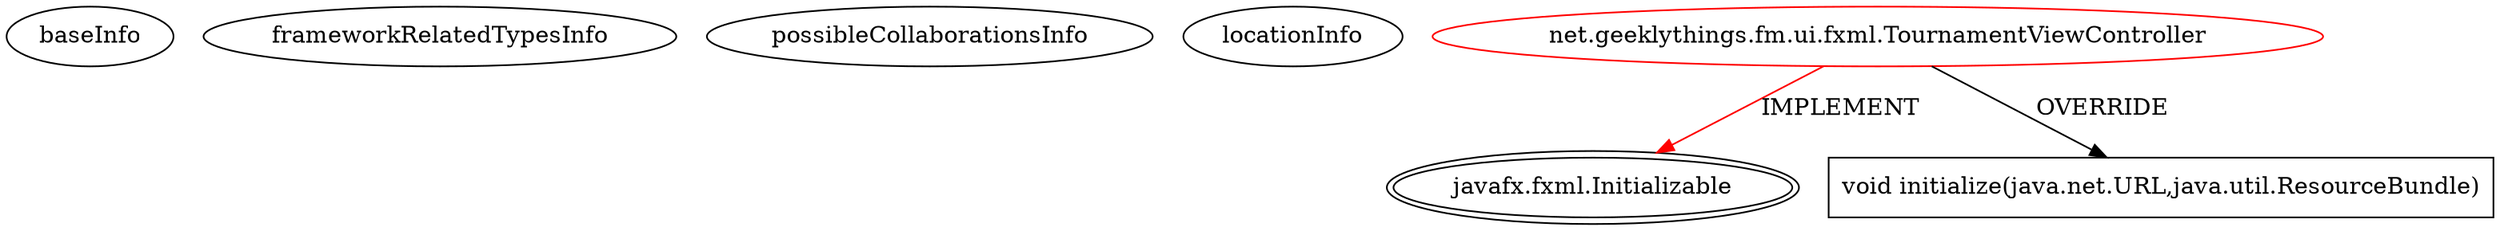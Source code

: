 digraph {
baseInfo[graphId=499,category="extension_graph",isAnonymous=false,possibleRelation=false]
frameworkRelatedTypesInfo[0="javafx.fxml.Initializable"]
possibleCollaborationsInfo[]
locationInfo[projectName="Geekly-fieldmarshalfx",filePath="/Geekly-fieldmarshalfx/fieldmarshalfx-master/src/net/geeklythings/fm/ui/fxml/TournamentViewController.java",contextSignature="TournamentViewController",graphId="499"]
0[label="net.geeklythings.fm.ui.fxml.TournamentViewController",vertexType="ROOT_CLIENT_CLASS_DECLARATION",isFrameworkType=false,color=red]
1[label="javafx.fxml.Initializable",vertexType="FRAMEWORK_INTERFACE_TYPE",isFrameworkType=true,peripheries=2]
2[label="void initialize(java.net.URL,java.util.ResourceBundle)",vertexType="OVERRIDING_METHOD_DECLARATION",isFrameworkType=false,shape=box]
0->1[label="IMPLEMENT",color=red]
0->2[label="OVERRIDE"]
}
